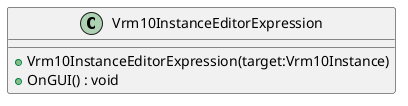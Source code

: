 @startuml
class Vrm10InstanceEditorExpression {
    + Vrm10InstanceEditorExpression(target:Vrm10Instance)
    + OnGUI() : void
}
@enduml
